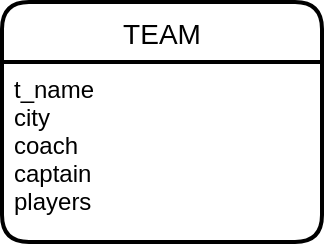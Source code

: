 <mxfile version="15.3.4" type="github" pages="3">
  <diagram id="UQQjHAeR4OQp4iDTp1pQ" name="Entity">
    <mxGraphModel dx="1022" dy="428" grid="1" gridSize="10" guides="1" tooltips="1" connect="1" arrows="1" fold="1" page="1" pageScale="1" pageWidth="1100" pageHeight="850" math="0" shadow="0">
      <root>
        <mxCell id="FyH1DNnXMYLdTDPw34gD-0" />
        <mxCell id="FyH1DNnXMYLdTDPw34gD-1" parent="FyH1DNnXMYLdTDPw34gD-0" />
        <mxCell id="WL_1PfLMaD7lsQ5a4fQf-0" value="TEAM" style="swimlane;childLayout=stackLayout;horizontal=1;startSize=30;horizontalStack=0;rounded=1;fontSize=14;fontStyle=0;strokeWidth=2;resizeParent=0;resizeLast=1;shadow=0;dashed=0;align=center;hachureGap=4;pointerEvents=0;" vertex="1" parent="FyH1DNnXMYLdTDPw34gD-1">
          <mxGeometry x="170" y="100" width="160" height="120" as="geometry">
            <mxRectangle x="360" y="180" width="70" height="30" as="alternateBounds" />
          </mxGeometry>
        </mxCell>
        <mxCell id="WL_1PfLMaD7lsQ5a4fQf-1" value="t_name&#xa;city&#xa;coach&#xa;captain&#xa;players" style="align=left;strokeColor=none;fillColor=none;spacingLeft=4;fontSize=12;verticalAlign=top;resizable=0;rotatable=0;part=1;fontStyle=0" vertex="1" parent="WL_1PfLMaD7lsQ5a4fQf-0">
          <mxGeometry y="30" width="160" height="90" as="geometry" />
        </mxCell>
      </root>
    </mxGraphModel>
  </diagram>
  <diagram id="d9zC-lGGndAZzhyb3sW2" name="ER Diagram">
    <mxGraphModel dx="2044" dy="856" grid="0" gridSize="10" guides="1" tooltips="1" connect="1" arrows="1" fold="1" page="1" pageScale="1" pageWidth="1100" pageHeight="850" math="0" shadow="0">
      <root>
        <mxCell id="0" />
        <mxCell id="1" parent="0" />
        <mxCell id="wqVWByTlI-7Odq3gkRI9-9" value="PLAYER" style="rounded=0;whiteSpace=wrap;html=1;hachureGap=4;pointerEvents=0;" parent="1" vertex="1">
          <mxGeometry x="590" y="451" width="120" height="60" as="geometry" />
        </mxCell>
        <mxCell id="wqVWByTlI-7Odq3gkRI9-10" value="TEAM" style="rounded=0;whiteSpace=wrap;html=1;hachureGap=4;pointerEvents=0;" parent="1" vertex="1">
          <mxGeometry x="170" y="441" width="120" height="60" as="geometry" />
        </mxCell>
        <mxCell id="O_S-s7-EXq7uFJvZsdcn-2" style="edgeStyle=none;curved=1;rounded=0;orthogonalLoop=1;jettySize=auto;html=1;exitX=0.5;exitY=0;exitDx=0;exitDy=0;entryX=0.25;entryY=1;entryDx=0;entryDy=0;endArrow=open;startSize=14;endSize=14;sourcePerimeterSpacing=8;targetPerimeterSpacing=8;" parent="1" source="wqVWByTlI-7Odq3gkRI9-12" target="wqVWByTlI-7Odq3gkRI9-10" edge="1">
          <mxGeometry relative="1" as="geometry" />
        </mxCell>
        <mxCell id="wqVWByTlI-7Odq3gkRI9-12" value="&lt;u&gt;t_name&lt;/u&gt;" style="ellipse;whiteSpace=wrap;html=1;hachureGap=4;pointerEvents=0;" parent="1" vertex="1">
          <mxGeometry x="50" y="551" width="80" height="40" as="geometry" />
        </mxCell>
        <mxCell id="wqVWByTlI-7Odq3gkRI9-13" style="edgeStyle=none;curved=1;rounded=0;orthogonalLoop=1;jettySize=auto;html=1;exitX=0.5;exitY=0;exitDx=0;exitDy=0;entryX=0.5;entryY=1;entryDx=0;entryDy=0;endArrow=open;startSize=14;endSize=14;sourcePerimeterSpacing=8;targetPerimeterSpacing=8;" parent="1" source="wqVWByTlI-7Odq3gkRI9-14" target="wqVWByTlI-7Odq3gkRI9-10" edge="1">
          <mxGeometry relative="1" as="geometry" />
        </mxCell>
        <mxCell id="wqVWByTlI-7Odq3gkRI9-14" value="city" style="ellipse;whiteSpace=wrap;html=1;hachureGap=4;pointerEvents=0;" parent="1" vertex="1">
          <mxGeometry x="170" y="571" width="70" height="40" as="geometry" />
        </mxCell>
        <mxCell id="wqVWByTlI-7Odq3gkRI9-15" style="edgeStyle=none;curved=1;rounded=0;orthogonalLoop=1;jettySize=auto;html=1;exitX=0.5;exitY=0;exitDx=0;exitDy=0;entryX=0.75;entryY=1;entryDx=0;entryDy=0;endArrow=open;startSize=14;endSize=14;sourcePerimeterSpacing=8;targetPerimeterSpacing=8;" parent="1" source="wqVWByTlI-7Odq3gkRI9-16" target="wqVWByTlI-7Odq3gkRI9-10" edge="1">
          <mxGeometry relative="1" as="geometry" />
        </mxCell>
        <mxCell id="wqVWByTlI-7Odq3gkRI9-16" value="coach" style="ellipse;whiteSpace=wrap;html=1;hachureGap=4;pointerEvents=0;" parent="1" vertex="1">
          <mxGeometry x="270" y="581" width="65" height="40" as="geometry" />
        </mxCell>
        <mxCell id="wqVWByTlI-7Odq3gkRI9-17" style="edgeStyle=none;curved=1;rounded=0;orthogonalLoop=1;jettySize=auto;html=1;exitX=0.5;exitY=0;exitDx=0;exitDy=0;entryX=0.083;entryY=1;entryDx=0;entryDy=0;entryPerimeter=0;endArrow=open;startSize=14;endSize=14;sourcePerimeterSpacing=8;targetPerimeterSpacing=8;" parent="1" source="wqVWByTlI-7Odq3gkRI9-18" target="wqVWByTlI-7Odq3gkRI9-9" edge="1">
          <mxGeometry relative="1" as="geometry" />
        </mxCell>
        <mxCell id="wqVWByTlI-7Odq3gkRI9-18" value="&lt;u&gt;player_name&lt;/u&gt;" style="ellipse;whiteSpace=wrap;html=1;hachureGap=4;pointerEvents=0;" parent="1" vertex="1">
          <mxGeometry x="530" y="571" width="80" height="40" as="geometry" />
        </mxCell>
        <mxCell id="wqVWByTlI-7Odq3gkRI9-19" style="edgeStyle=none;curved=1;rounded=0;orthogonalLoop=1;jettySize=auto;html=1;exitX=0.5;exitY=0;exitDx=0;exitDy=0;entryX=0.5;entryY=1;entryDx=0;entryDy=0;endArrow=open;startSize=14;endSize=14;sourcePerimeterSpacing=8;targetPerimeterSpacing=8;" parent="1" source="wqVWByTlI-7Odq3gkRI9-20" target="wqVWByTlI-7Odq3gkRI9-9" edge="1">
          <mxGeometry relative="1" as="geometry" />
        </mxCell>
        <mxCell id="wqVWByTlI-7Odq3gkRI9-20" value="position" style="ellipse;whiteSpace=wrap;html=1;hachureGap=4;pointerEvents=0;" parent="1" vertex="1">
          <mxGeometry x="620" y="571" width="70" height="40" as="geometry" />
        </mxCell>
        <mxCell id="wqVWByTlI-7Odq3gkRI9-21" style="edgeStyle=none;curved=1;rounded=0;orthogonalLoop=1;jettySize=auto;html=1;exitX=0.5;exitY=1;exitDx=0;exitDy=0;entryX=0.5;entryY=0;entryDx=0;entryDy=0;endArrow=open;startSize=14;endSize=14;sourcePerimeterSpacing=8;targetPerimeterSpacing=8;" parent="1" source="wqVWByTlI-7Odq3gkRI9-22" target="wqVWByTlI-7Odq3gkRI9-9" edge="1">
          <mxGeometry relative="1" as="geometry" />
        </mxCell>
        <mxCell id="wqVWByTlI-7Odq3gkRI9-22" value="skills_level" style="ellipse;whiteSpace=wrap;html=1;hachureGap=4;pointerEvents=0;" parent="1" vertex="1">
          <mxGeometry x="595" y="351" width="105" height="50" as="geometry" />
        </mxCell>
        <mxCell id="wqVWByTlI-7Odq3gkRI9-23" style="edgeStyle=none;curved=1;rounded=0;orthogonalLoop=1;jettySize=auto;html=1;exitX=0;exitY=0.5;exitDx=0;exitDy=0;entryX=1;entryY=0;entryDx=0;entryDy=0;endArrow=open;startSize=14;endSize=14;sourcePerimeterSpacing=8;targetPerimeterSpacing=8;" parent="1" source="wqVWByTlI-7Odq3gkRI9-25" target="wqVWByTlI-7Odq3gkRI9-10" edge="1">
          <mxGeometry relative="1" as="geometry" />
        </mxCell>
        <mxCell id="wqVWByTlI-7Odq3gkRI9-24" style="edgeStyle=none;curved=1;rounded=0;orthogonalLoop=1;jettySize=auto;html=1;exitX=1;exitY=0.5;exitDx=0;exitDy=0;entryX=0;entryY=0;entryDx=0;entryDy=0;endArrow=open;startSize=14;endSize=14;sourcePerimeterSpacing=8;targetPerimeterSpacing=8;" parent="1" source="wqVWByTlI-7Odq3gkRI9-25" target="wqVWByTlI-7Odq3gkRI9-9" edge="1">
          <mxGeometry relative="1" as="geometry" />
        </mxCell>
        <mxCell id="wqVWByTlI-7Odq3gkRI9-25" value="captain" style="rhombus;whiteSpace=wrap;html=1;hachureGap=4;pointerEvents=0;" parent="1" vertex="1">
          <mxGeometry x="400" y="391" width="80" height="60" as="geometry" />
        </mxCell>
        <mxCell id="wqVWByTlI-7Odq3gkRI9-26" style="edgeStyle=none;curved=1;rounded=0;orthogonalLoop=1;jettySize=auto;html=1;exitX=0;exitY=0.5;exitDx=0;exitDy=0;entryX=1;entryY=0.5;entryDx=0;entryDy=0;endArrow=open;startSize=14;endSize=14;sourcePerimeterSpacing=8;targetPerimeterSpacing=8;" parent="1" source="wqVWByTlI-7Odq3gkRI9-27" target="wqVWByTlI-7Odq3gkRI9-10" edge="1">
          <mxGeometry relative="1" as="geometry" />
        </mxCell>
        <mxCell id="wqVWByTlI-7Odq3gkRI9-27" value="belongs to" style="rhombus;whiteSpace=wrap;html=1;hachureGap=4;pointerEvents=0;" parent="1" vertex="1">
          <mxGeometry x="400" y="491" width="80" height="60" as="geometry" />
        </mxCell>
        <mxCell id="wqVWByTlI-7Odq3gkRI9-28" value="" style="endArrow=none;html=1;startSize=14;endSize=14;sourcePerimeterSpacing=8;targetPerimeterSpacing=8;exitX=1;exitY=0.5;exitDx=0;exitDy=0;entryX=0;entryY=0.5;entryDx=0;entryDy=0;" parent="1" source="wqVWByTlI-7Odq3gkRI9-27" target="wqVWByTlI-7Odq3gkRI9-9" edge="1">
          <mxGeometry width="50" height="50" relative="1" as="geometry">
            <mxPoint x="520" y="580" as="sourcePoint" />
            <mxPoint x="570" y="530" as="targetPoint" />
          </mxGeometry>
        </mxCell>
        <mxCell id="XknRJKiyEUMYP_7MPTdw-14" style="edgeStyle=none;curved=1;rounded=0;orthogonalLoop=1;jettySize=auto;html=1;exitX=0;exitY=0.5;exitDx=0;exitDy=0;entryX=1;entryY=0.5;entryDx=0;entryDy=0;endArrow=open;startSize=14;endSize=14;sourcePerimeterSpacing=8;targetPerimeterSpacing=8;" parent="1" source="O_S-s7-EXq7uFJvZsdcn-1" target="wqVWByTlI-7Odq3gkRI9-9" edge="1">
          <mxGeometry relative="1" as="geometry" />
        </mxCell>
        <mxCell id="O_S-s7-EXq7uFJvZsdcn-1" value="medical_log" style="rhombus;whiteSpace=wrap;html=1;hachureGap=4;pointerEvents=0;" parent="1" vertex="1">
          <mxGeometry x="760" y="456" width="100" height="50" as="geometry" />
        </mxCell>
        <mxCell id="XknRJKiyEUMYP_7MPTdw-5" value="game" style="rhombus;whiteSpace=wrap;html=1;hachureGap=4;pointerEvents=0;" parent="1" vertex="1">
          <mxGeometry x="180" y="321" width="80" height="80" as="geometry" />
        </mxCell>
        <mxCell id="XknRJKiyEUMYP_7MPTdw-6" value="date" style="ellipse;whiteSpace=wrap;html=1;hachureGap=4;pointerEvents=0;" parent="1" vertex="1">
          <mxGeometry x="130" y="281" width="70" height="40" as="geometry" />
        </mxCell>
        <mxCell id="XknRJKiyEUMYP_7MPTdw-8" value="score" style="ellipse;whiteSpace=wrap;html=1;hachureGap=4;pointerEvents=0;" parent="1" vertex="1">
          <mxGeometry x="250" y="281" width="70" height="40" as="geometry" />
        </mxCell>
        <mxCell id="XknRJKiyEUMYP_7MPTdw-9" value="" style="endArrow=none;html=1;startSize=14;endSize=14;sourcePerimeterSpacing=8;targetPerimeterSpacing=8;entryX=1;entryY=1;entryDx=0;entryDy=0;exitX=0;exitY=0;exitDx=0;exitDy=0;" parent="1" source="XknRJKiyEUMYP_7MPTdw-5" target="XknRJKiyEUMYP_7MPTdw-6" edge="1">
          <mxGeometry width="50" height="50" relative="1" as="geometry">
            <mxPoint x="110" y="341" as="sourcePoint" />
            <mxPoint x="160" y="291" as="targetPoint" />
          </mxGeometry>
        </mxCell>
        <mxCell id="XknRJKiyEUMYP_7MPTdw-10" value="" style="endArrow=none;html=1;startSize=14;endSize=14;sourcePerimeterSpacing=8;targetPerimeterSpacing=8;exitX=1;exitY=0;exitDx=0;exitDy=0;" parent="1" source="XknRJKiyEUMYP_7MPTdw-5" edge="1">
          <mxGeometry width="50" height="50" relative="1" as="geometry">
            <mxPoint x="360" y="326.86" as="sourcePoint" />
            <mxPoint x="280" y="321" as="targetPoint" />
          </mxGeometry>
        </mxCell>
        <mxCell id="XknRJKiyEUMYP_7MPTdw-12" value="" style="endArrow=none;html=1;startSize=14;endSize=14;sourcePerimeterSpacing=8;targetPerimeterSpacing=8;entryX=0;entryY=1;entryDx=0;entryDy=0;exitX=0.25;exitY=0;exitDx=0;exitDy=0;" parent="1" source="wqVWByTlI-7Odq3gkRI9-10" target="XknRJKiyEUMYP_7MPTdw-5" edge="1">
          <mxGeometry width="50" height="50" relative="1" as="geometry">
            <mxPoint x="190" y="441" as="sourcePoint" />
            <mxPoint x="240" y="391" as="targetPoint" />
          </mxGeometry>
        </mxCell>
        <mxCell id="XknRJKiyEUMYP_7MPTdw-13" value="" style="endArrow=none;html=1;startSize=14;endSize=14;sourcePerimeterSpacing=8;targetPerimeterSpacing=8;entryX=0;entryY=1;entryDx=0;entryDy=0;exitX=0.25;exitY=0;exitDx=0;exitDy=0;" parent="1" edge="1">
          <mxGeometry width="50" height="50" relative="1" as="geometry">
            <mxPoint x="240" y="441" as="sourcePoint" />
            <mxPoint x="240" y="381" as="targetPoint" />
          </mxGeometry>
        </mxCell>
        <mxCell id="XknRJKiyEUMYP_7MPTdw-20" style="edgeStyle=none;curved=1;rounded=0;orthogonalLoop=1;jettySize=auto;html=1;exitX=0.5;exitY=0;exitDx=0;exitDy=0;entryX=0.25;entryY=1;entryDx=0;entryDy=0;endArrow=open;startSize=14;endSize=14;sourcePerimeterSpacing=8;targetPerimeterSpacing=8;" parent="1" source="XknRJKiyEUMYP_7MPTdw-17" target="XknRJKiyEUMYP_7MPTdw-25" edge="1">
          <mxGeometry relative="1" as="geometry">
            <mxPoint x="920" y="511" as="targetPoint" />
          </mxGeometry>
        </mxCell>
        <mxCell id="XknRJKiyEUMYP_7MPTdw-17" value="&lt;u&gt;id&lt;/u&gt;" style="ellipse;whiteSpace=wrap;html=1;hachureGap=4;pointerEvents=0;" parent="1" vertex="1">
          <mxGeometry x="840" y="551" width="90" height="40" as="geometry" />
        </mxCell>
        <mxCell id="XknRJKiyEUMYP_7MPTdw-21" style="edgeStyle=none;curved=1;rounded=0;orthogonalLoop=1;jettySize=auto;html=1;exitX=0.5;exitY=0;exitDx=0;exitDy=0;entryX=0.602;entryY=0.997;entryDx=0;entryDy=0;entryPerimeter=0;endArrow=open;startSize=14;endSize=14;sourcePerimeterSpacing=8;targetPerimeterSpacing=8;" parent="1" target="XknRJKiyEUMYP_7MPTdw-25" edge="1">
          <mxGeometry relative="1" as="geometry">
            <mxPoint x="1005" y="551" as="sourcePoint" />
            <mxPoint x="971.96" y="512.32" as="targetPoint" />
          </mxGeometry>
        </mxCell>
        <mxCell id="XknRJKiyEUMYP_7MPTdw-18" value="date" style="ellipse;whiteSpace=wrap;html=1;hachureGap=4;pointerEvents=0;" parent="1" vertex="1">
          <mxGeometry x="960" y="550" width="90" height="40" as="geometry" />
        </mxCell>
        <mxCell id="XknRJKiyEUMYP_7MPTdw-22" style="edgeStyle=none;curved=1;rounded=0;orthogonalLoop=1;jettySize=auto;html=1;exitX=0.5;exitY=1;exitDx=0;exitDy=0;endArrow=open;startSize=14;endSize=14;sourcePerimeterSpacing=8;targetPerimeterSpacing=8;entryX=0.5;entryY=0;entryDx=0;entryDy=0;" parent="1" source="XknRJKiyEUMYP_7MPTdw-19" target="XknRJKiyEUMYP_7MPTdw-25" edge="1">
          <mxGeometry relative="1" as="geometry">
            <mxPoint x="950" y="451" as="targetPoint" />
          </mxGeometry>
        </mxCell>
        <mxCell id="XknRJKiyEUMYP_7MPTdw-19" value="description" style="ellipse;whiteSpace=wrap;html=1;hachureGap=4;pointerEvents=0;" parent="1" vertex="1">
          <mxGeometry x="915" y="361" width="90" height="40" as="geometry" />
        </mxCell>
        <mxCell id="XknRJKiyEUMYP_7MPTdw-24" value="" style="endArrow=none;html=1;startSize=14;endSize=14;sourcePerimeterSpacing=8;targetPerimeterSpacing=8;entryX=0;entryY=0.5;entryDx=0;entryDy=0;exitX=1;exitY=0.5;exitDx=0;exitDy=0;" parent="1" source="O_S-s7-EXq7uFJvZsdcn-1" target="XknRJKiyEUMYP_7MPTdw-25" edge="1">
          <mxGeometry width="50" height="50" relative="1" as="geometry">
            <mxPoint x="780" y="411" as="sourcePoint" />
            <mxPoint x="890" y="481" as="targetPoint" />
          </mxGeometry>
        </mxCell>
        <mxCell id="XknRJKiyEUMYP_7MPTdw-25" value="INJURY_RECORD" style="shape=ext;margin=3;double=1;whiteSpace=wrap;html=1;align=center;hachureGap=4;pointerEvents=0;" parent="1" vertex="1">
          <mxGeometry x="890" y="456" width="140" height="50" as="geometry" />
        </mxCell>
        <mxCell id="jWixUfJ426eTiWxfZ4fG-1" value="&lt;font style=&quot;font-size: 24px&quot;&gt;E - R Diagram for National Hockey League (NHL) Database&lt;/font&gt;" style="text;html=1;resizable=0;autosize=1;align=center;verticalAlign=middle;points=[];fillColor=none;strokeColor=none;rounded=0;hachureGap=4;pointerEvents=0;" parent="1" vertex="1">
          <mxGeometry x="248" y="129" width="645" height="23" as="geometry" />
        </mxCell>
      </root>
    </mxGraphModel>
  </diagram>
  <diagram id="2gJBBbDV-QdvTClewc7w" name="Tables">
    <mxGraphModel dx="10391" dy="3891" grid="1" gridSize="10" guides="1" tooltips="1" connect="1" arrows="1" fold="1" page="1" pageScale="1" pageWidth="1100" pageHeight="850" math="0" shadow="0">
      <root>
        <mxCell id="Nri241kQ4nRvyYdVdxjc-0" />
        <mxCell id="Nri241kQ4nRvyYdVdxjc-1" parent="Nri241kQ4nRvyYdVdxjc-0" />
        <mxCell id="Kuk6I2bnjqDTjOcQv5tr-0" value="&lt;font style=&quot;font-size: 24px&quot;&gt;Tables&amp;nbsp;for National Hockey League (NHL) Database&lt;/font&gt;" style="text;html=1;resizable=0;autosize=1;align=center;verticalAlign=middle;points=[];fillColor=none;strokeColor=none;rounded=0;hachureGap=4;pointerEvents=0;" vertex="1" parent="Nri241kQ4nRvyYdVdxjc-1">
          <mxGeometry x="280" y="120" width="570" height="20" as="geometry" />
        </mxCell>
        <mxCell id="Kuk6I2bnjqDTjOcQv5tr-1" value="&lt;span style=&quot;font-size: 36px&quot;&gt;National Hockey League (NHL) Database Tables:&lt;br&gt;&lt;br&gt;team(&lt;u&gt;t_name&lt;/u&gt;,city,coach,captain,player)&lt;br&gt;&lt;br&gt;player(&lt;u&gt;player_name&lt;/u&gt;, position, skills_level, injury_record)&lt;br&gt;&lt;br&gt;game(&lt;u&gt;date&lt;/u&gt;, score, &lt;u&gt;host_team&lt;/u&gt;, guest_team)&lt;br&gt;&lt;br&gt;injury_record(&lt;u&gt;id&lt;/u&gt;, date, description)&lt;br&gt;&lt;/span&gt;" style="text;html=1;align=left;verticalAlign=middle;resizable=0;points=[];autosize=1;strokeColor=none;fillColor=none;" vertex="1" parent="Nri241kQ4nRvyYdVdxjc-1">
          <mxGeometry x="-5" y="265" width="910" height="210" as="geometry" />
        </mxCell>
      </root>
    </mxGraphModel>
  </diagram>
</mxfile>
